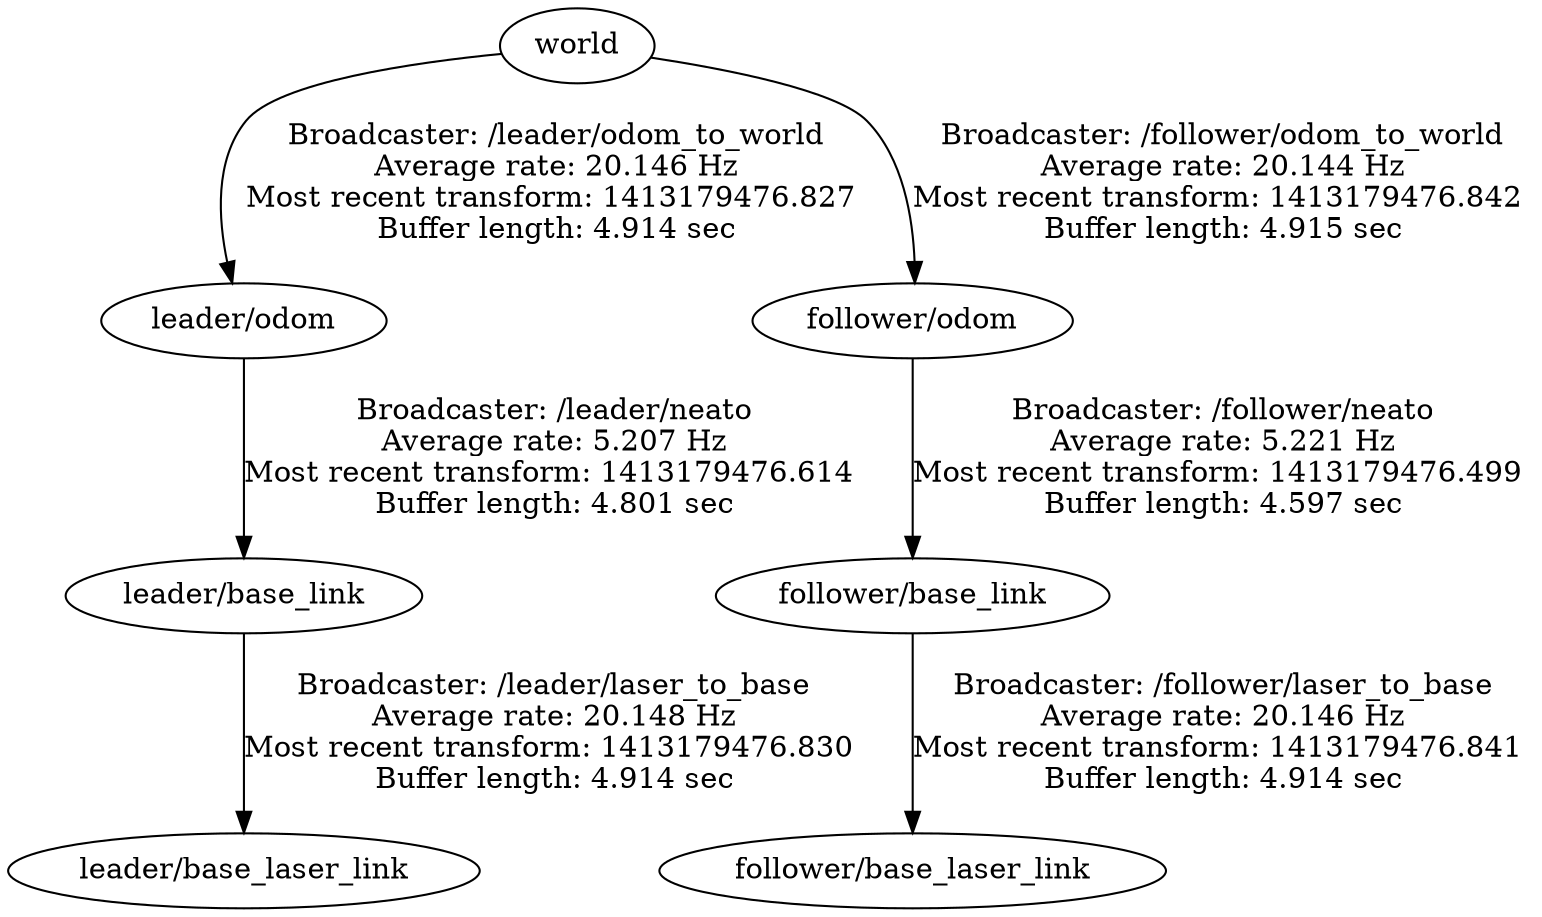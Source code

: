 digraph G {
"world" -> "leader/odom"[label="Broadcaster: /leader/odom_to_world\nAverage rate: 20.146 Hz\nMost recent transform: 1413179476.827 \nBuffer length: 4.914 sec\n"];
"leader/base_link" -> "leader/base_laser_link"[label="Broadcaster: /leader/laser_to_base\nAverage rate: 20.148 Hz\nMost recent transform: 1413179476.830 \nBuffer length: 4.914 sec\n"];
"leader/odom" -> "leader/base_link"[label="Broadcaster: /leader/neato\nAverage rate: 5.207 Hz\nMost recent transform: 1413179476.614 \nBuffer length: 4.801 sec\n"];
"follower/base_link" -> "follower/base_laser_link"[label="Broadcaster: /follower/laser_to_base\nAverage rate: 20.146 Hz\nMost recent transform: 1413179476.841 \nBuffer length: 4.914 sec\n"];
"follower/odom" -> "follower/base_link"[label="Broadcaster: /follower/neato\nAverage rate: 5.221 Hz\nMost recent transform: 1413179476.499 \nBuffer length: 4.597 sec\n"];
"world" -> "follower/odom"[label="Broadcaster: /follower/odom_to_world\nAverage rate: 20.144 Hz\nMost recent transform: 1413179476.842 \nBuffer length: 4.915 sec\n"];
}
